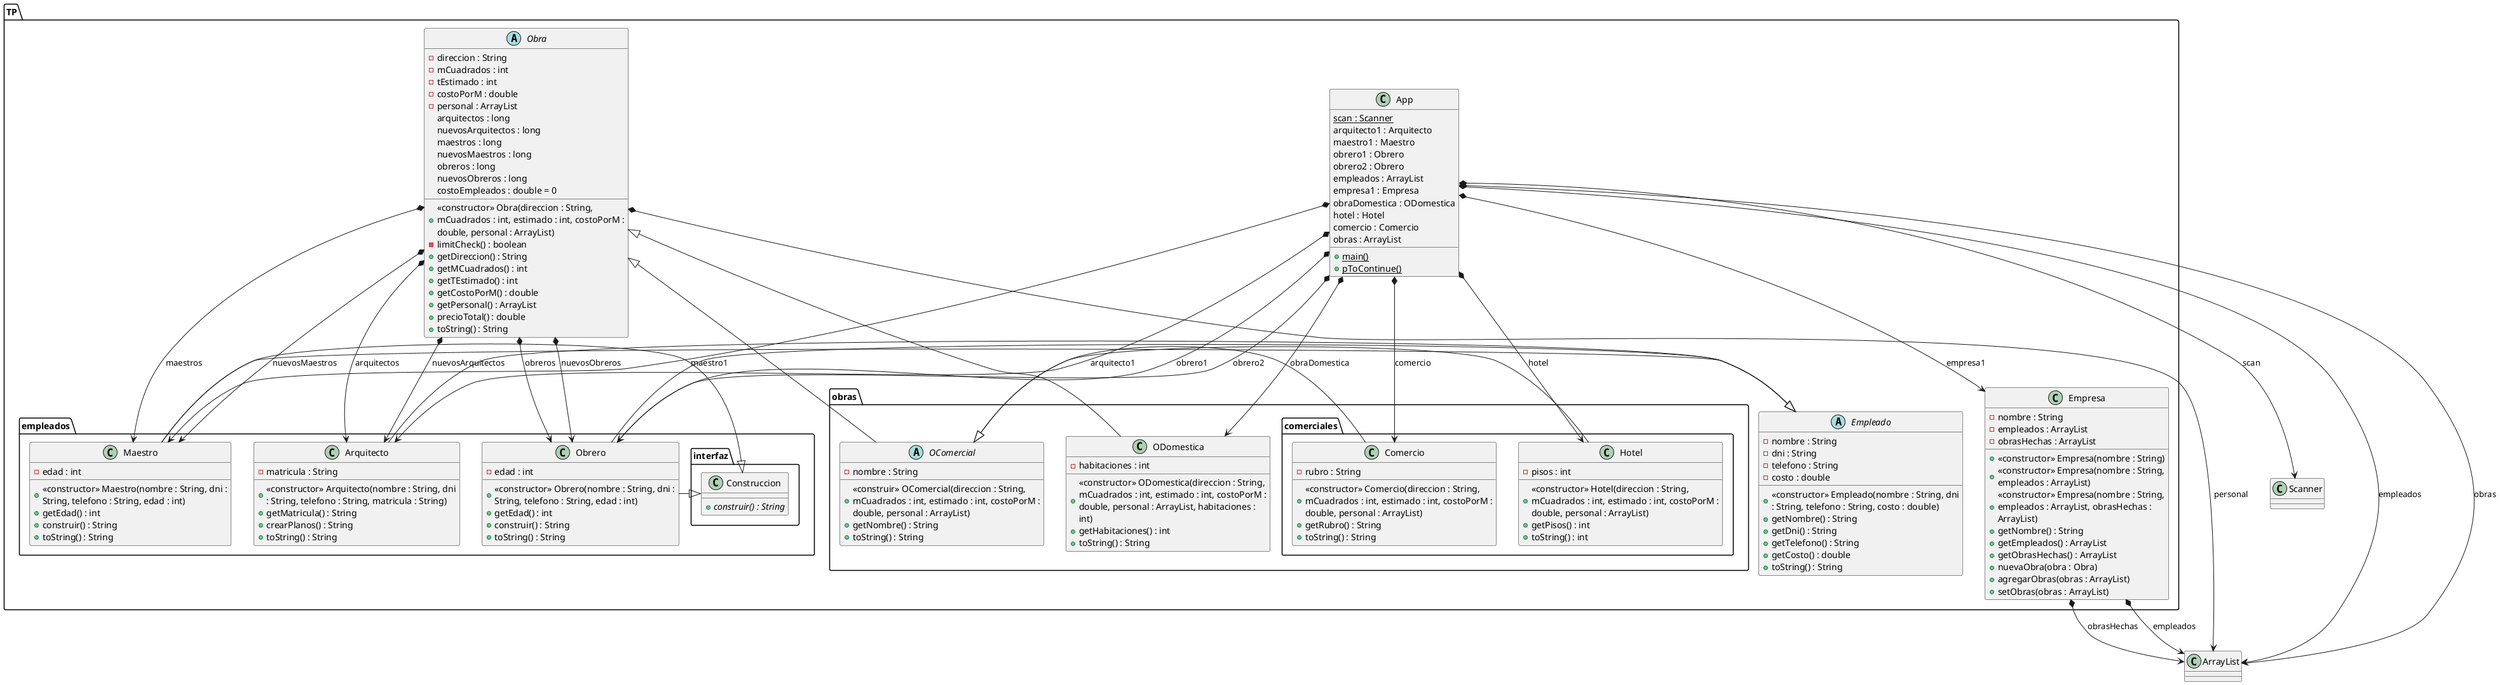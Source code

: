 @startuml diagrama
package TP {
    skinparam WrapWidth 300
    class App {
        {static}scan : Scanner
        arquitecto1 : Arquitecto
        maestro1 : Maestro
        obrero1 : Obrero
        obrero2 : Obrero
        empleados : ArrayList
        empresa1 : Empresa
        obraDomestica : ODomestica
        hotel : Hotel
        comercio : Comercio
        obras : ArrayList
        {static}+main()
        {static}+pToContinue()
    }
    abstract class Empleado {
        -nombre : String
        -dni : String
        -telefono : String
        -costo : double
        +<<constructor>> Empleado(nombre : String, dni : String, telefono : String, costo : double)
        +getNombre() : String
        +getDni() : String
        +getTelefono() : String
        +getCosto() : double
        +toString() : String
    }
    class Empresa {
        -nombre : String
        -empleados : ArrayList
        -obrasHechas : ArrayList
        +<<constructor>> Empresa(nombre : String)
        +<<constructor>> Empresa(nombre : String, empleados : ArrayList)
        +<<constructor>> Empresa(nombre : String, empleados : ArrayList, obrasHechas : ArrayList)
        +getNombre() : String
        +getEmpleados() : ArrayList
        +getObrasHechas() : ArrayList
        +nuevaObra(obra : Obra)
        +agregarObras(obras : ArrayList)
        +setObras(obras : ArrayList)
    }
    abstract class Obra {
        -direccion : String
        -mCuadrados : int
        -tEstimado : int
        -costoPorM : double
        -personal : ArrayList
        arquitectos : long
        nuevosArquitectos : long
        maestros : long
        nuevosMaestros : long
        obreros : long
        nuevosObreros : long
        costoEmpleados : double = 0
        +<<constructor>> Obra(direccion : String, mCuadrados : int, estimado : int, costoPorM : double, personal : ArrayList)
        -limitCheck() : boolean
        +getDireccion() : String
        +getMCuadrados() : int
        +getTEstimado() : int
        +getCostoPorM() : double
        +getPersonal() : ArrayList
        +precioTotal() : double
        +toString() : String
    }

    package empleados {
        class Arquitecto {
            -matricula : String
            +<<constructor>> Arquitecto(nombre : String, dni : String, telefono : String, matricula : String)
            +getMatricula() : String
            +crearPlanos() : String
            +toString() : String
        }
        class Maestro {
            -edad : int
            +<<constructor>> Maestro(nombre : String, dni : String, telefono : String, edad : int)
            +getEdad() : int
            +construir() : String
            +toString() : String
        }
        class Obrero {
            -edad : int
            +<<constructor>> Obrero(nombre : String, dni : String, telefono : String, edad : int)
            +getEdad() : int
            +construir() : String
            +toString() : String
        }

        package interfaz {
            class Construccion{
                {abstract}+construir() : String
            }
        }
    }

    package obras {
        abstract class OComercial {
            -nombre : String
            +<<construir>> OComercial(direccion : String, mCuadrados : int, estimado : int, costoPorM : double, personal : ArrayList)
            +getNombre() : String
            +toString() : String
        }
        class ODomestica {
            -habitaciones : int
            +<<constructor>> ODomestica(direccion : String, mCuadrados : int, estimado : int, costoPorM : double, personal : ArrayList, habitaciones : int)
            +getHabitaciones() : int
            +toString() : String
        }

        package comerciales {
            class Comercio {
                -rubro : String
                +<<constructor>> Comercio(direccion : String, mCuadrados : int, estimado : int, costoPorM : double, personal : ArrayList)
                +getRubro() : String
                +toString() : String
            }
            class Hotel {
                -pisos : int
                +<<constructor>> Hotel(direccion : String, mCuadrados : int, estimado : int, costoPorM : double, personal : ArrayList)
                +getPisos() : int
                +toString() : int
            }
        }
    }
}

App *--> Scanner : scan
App *--> Arquitecto : arquitecto1
App *--> Maestro : maestro1
App *--> Obrero : obrero1
App *--> Obrero : obrero2
App *--> ArrayList : empleados
App *--> Empresa : empresa1
App *--> ODomestica : obraDomestica
App *--> Hotel : hotel
App *--> Comercio : comercio
App *--> ArrayList : obras
Empresa *--> ArrayList : empleados
Empresa *--> ArrayList : obrasHechas
Obra *--> ArrayList : personal
Obra *--> Arquitecto : arquitectos
Obra *--> Arquitecto : nuevosArquitectos
Obra *--> Maestro : maestros
Obra *--> Maestro : nuevosMaestros
Obra *--> Obrero : obreros
Obra *--> Obrero : nuevosObreros
Empleado <|- Arquitecto
Empleado <|- Maestro
Construccion <|- Maestro
Empleado <|- Obrero
Construccion <|- Obrero
Obra <|- OComercial
Obra <|- ODomestica
OComercial <|- Comercio
OComercial <|- Hotel
@enduml